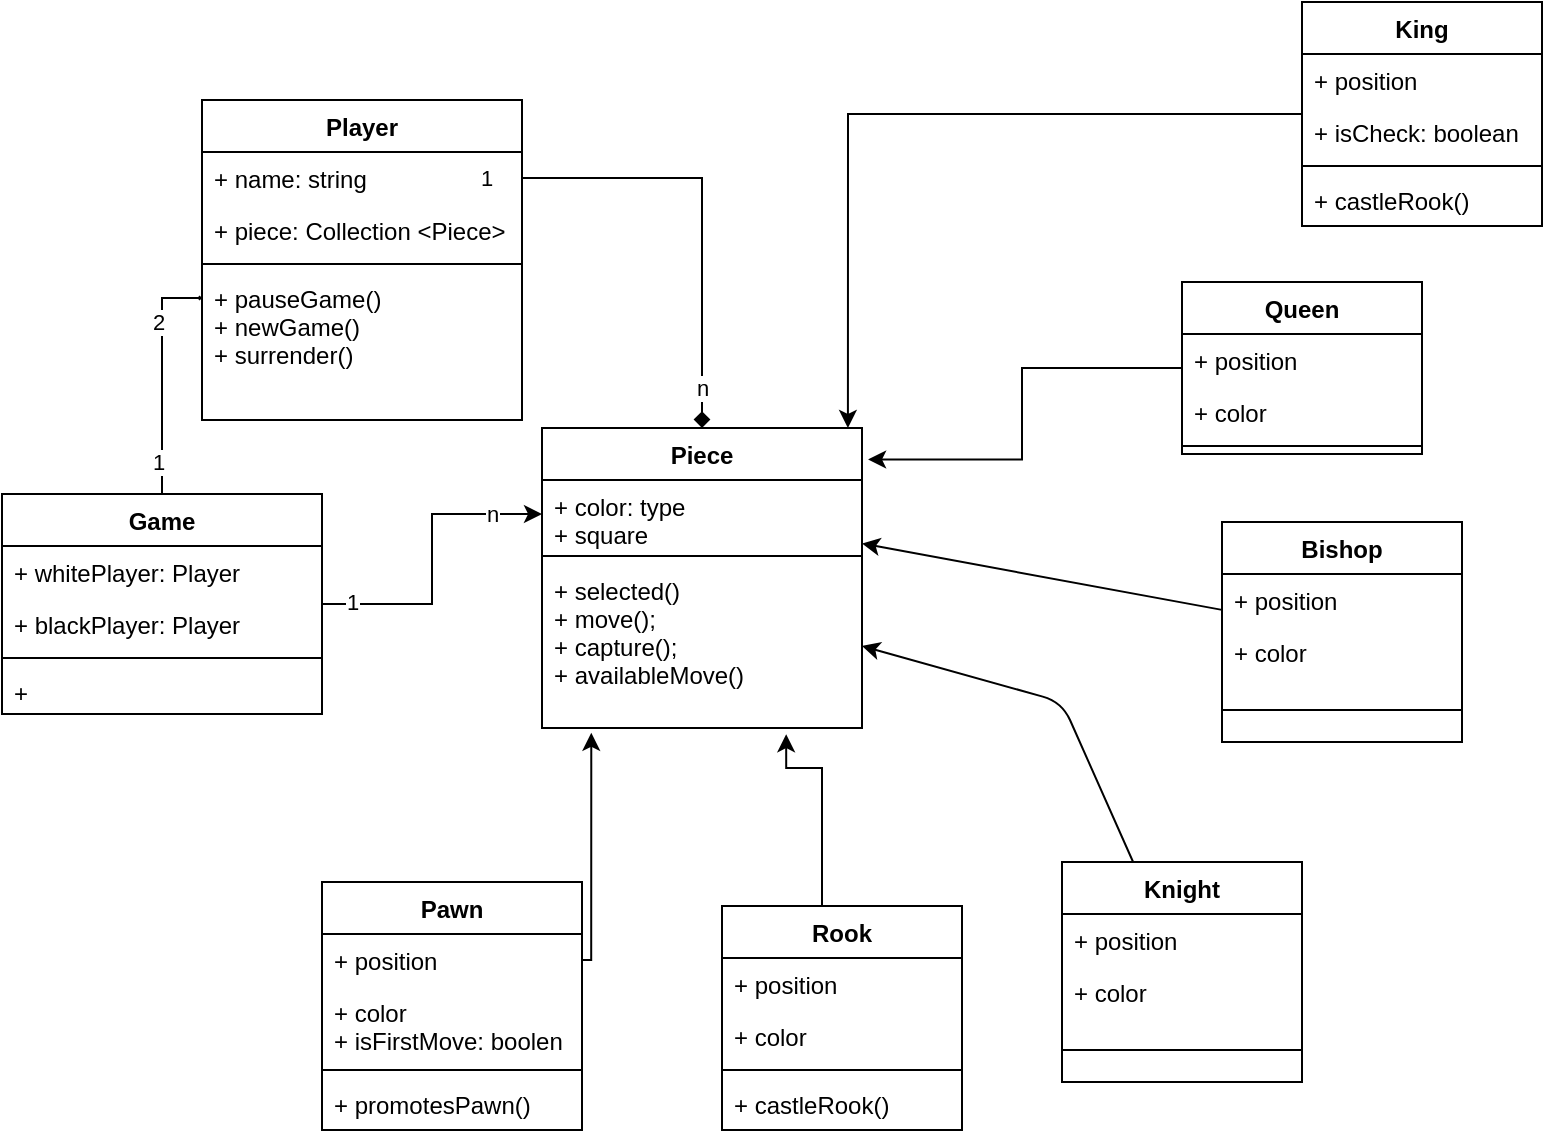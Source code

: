 <mxfile>
    <diagram id="pnhuoZnnKrmdegtzXuiS" name="Page-1">
        <mxGraphModel dx="1683" dy="467" grid="1" gridSize="10" guides="1" tooltips="1" connect="1" arrows="1" fold="1" page="1" pageScale="1" pageWidth="850" pageHeight="1100" math="0" shadow="0">
            <root>
                <mxCell id="0"/>
                <mxCell id="1" parent="0"/>
                <mxCell id="2" value="Piece" style="swimlane;fontStyle=1;align=center;verticalAlign=top;childLayout=stackLayout;horizontal=1;startSize=26;horizontalStack=0;resizeParent=1;resizeParentMax=0;resizeLast=0;collapsible=1;marginBottom=0;" vertex="1" parent="1">
                    <mxGeometry x="250" y="263" width="160" height="150" as="geometry"/>
                </mxCell>
                <mxCell id="3" value="+ color: type&#10;+ square" style="text;strokeColor=none;fillColor=none;align=left;verticalAlign=top;spacingLeft=4;spacingRight=4;overflow=hidden;rotatable=0;points=[[0,0.5],[1,0.5]];portConstraint=eastwest;" vertex="1" parent="2">
                    <mxGeometry y="26" width="160" height="34" as="geometry"/>
                </mxCell>
                <mxCell id="4" value="" style="line;strokeWidth=1;fillColor=none;align=left;verticalAlign=middle;spacingTop=-1;spacingLeft=3;spacingRight=3;rotatable=0;labelPosition=right;points=[];portConstraint=eastwest;" vertex="1" parent="2">
                    <mxGeometry y="60" width="160" height="8" as="geometry"/>
                </mxCell>
                <mxCell id="5" value="+ selected()&#10;+ move();&#10;+ capture();&#10;+ availableMove()" style="text;strokeColor=none;fillColor=none;align=left;verticalAlign=top;spacingLeft=4;spacingRight=4;overflow=hidden;rotatable=0;points=[[0,0.5],[1,0.5]];portConstraint=eastwest;" vertex="1" parent="2">
                    <mxGeometry y="68" width="160" height="82" as="geometry"/>
                </mxCell>
                <mxCell id="6" value="" style="edgeStyle=orthogonalEdgeStyle;rounded=0;orthogonalLoop=1;jettySize=auto;html=1;entryX=0.154;entryY=1.029;entryDx=0;entryDy=0;entryPerimeter=0;" edge="1" parent="1" source="7" target="5">
                    <mxGeometry relative="1" as="geometry">
                        <mxPoint x="260" y="380" as="targetPoint"/>
                        <Array as="points">
                            <mxPoint x="275" y="529"/>
                        </Array>
                    </mxGeometry>
                </mxCell>
                <mxCell id="7" value="Pawn" style="swimlane;fontStyle=1;align=center;verticalAlign=top;childLayout=stackLayout;horizontal=1;startSize=26;horizontalStack=0;resizeParent=1;resizeParentMax=0;resizeLast=0;collapsible=1;marginBottom=0;" vertex="1" parent="1">
                    <mxGeometry x="140" y="490" width="130" height="124" as="geometry"/>
                </mxCell>
                <mxCell id="8" value="+ position&#10;" style="text;strokeColor=none;fillColor=none;align=left;verticalAlign=top;spacingLeft=4;spacingRight=4;overflow=hidden;rotatable=0;points=[[0,0.5],[1,0.5]];portConstraint=eastwest;" vertex="1" parent="7">
                    <mxGeometry y="26" width="130" height="26" as="geometry"/>
                </mxCell>
                <mxCell id="9" value="+ color&#10;+ isFirstMove: boolen" style="text;strokeColor=none;fillColor=none;align=left;verticalAlign=top;spacingLeft=4;spacingRight=4;overflow=hidden;rotatable=0;points=[[0,0.5],[1,0.5]];portConstraint=eastwest;" vertex="1" parent="7">
                    <mxGeometry y="52" width="130" height="38" as="geometry"/>
                </mxCell>
                <mxCell id="10" value="" style="line;strokeWidth=1;fillColor=none;align=left;verticalAlign=middle;spacingTop=-1;spacingLeft=3;spacingRight=3;rotatable=0;labelPosition=right;points=[];portConstraint=eastwest;" vertex="1" parent="7">
                    <mxGeometry y="90" width="130" height="8" as="geometry"/>
                </mxCell>
                <mxCell id="11" value="+ promotesPawn()" style="text;strokeColor=none;fillColor=none;align=left;verticalAlign=top;spacingLeft=4;spacingRight=4;overflow=hidden;rotatable=0;points=[[0,0.5],[1,0.5]];portConstraint=eastwest;" vertex="1" parent="7">
                    <mxGeometry y="98" width="130" height="26" as="geometry"/>
                </mxCell>
                <mxCell id="12" style="edgeStyle=orthogonalEdgeStyle;rounded=0;orthogonalLoop=1;jettySize=auto;html=1;entryX=0.763;entryY=1.038;entryDx=0;entryDy=0;entryPerimeter=0;" edge="1" parent="1" source="13" target="5">
                    <mxGeometry relative="1" as="geometry">
                        <mxPoint x="430" y="403" as="targetPoint"/>
                        <Array as="points">
                            <mxPoint x="390" y="433"/>
                            <mxPoint x="372" y="433"/>
                        </Array>
                    </mxGeometry>
                </mxCell>
                <mxCell id="13" value="Rook" style="swimlane;fontStyle=1;align=center;verticalAlign=top;childLayout=stackLayout;horizontal=1;startSize=26;horizontalStack=0;resizeParent=1;resizeParentMax=0;resizeLast=0;collapsible=1;marginBottom=0;" vertex="1" parent="1">
                    <mxGeometry x="340" y="502" width="120" height="112" as="geometry"/>
                </mxCell>
                <mxCell id="14" value="+ position&#10;" style="text;strokeColor=none;fillColor=none;align=left;verticalAlign=top;spacingLeft=4;spacingRight=4;overflow=hidden;rotatable=0;points=[[0,0.5],[1,0.5]];portConstraint=eastwest;" vertex="1" parent="13">
                    <mxGeometry y="26" width="120" height="26" as="geometry"/>
                </mxCell>
                <mxCell id="15" value="+ color" style="text;strokeColor=none;fillColor=none;align=left;verticalAlign=top;spacingLeft=4;spacingRight=4;overflow=hidden;rotatable=0;points=[[0,0.5],[1,0.5]];portConstraint=eastwest;" vertex="1" parent="13">
                    <mxGeometry y="52" width="120" height="26" as="geometry"/>
                </mxCell>
                <mxCell id="16" value="" style="line;strokeWidth=1;fillColor=none;align=left;verticalAlign=middle;spacingTop=-1;spacingLeft=3;spacingRight=3;rotatable=0;labelPosition=right;points=[];portConstraint=eastwest;" vertex="1" parent="13">
                    <mxGeometry y="78" width="120" height="8" as="geometry"/>
                </mxCell>
                <mxCell id="17" value="+ castleRook()" style="text;strokeColor=none;fillColor=none;align=left;verticalAlign=top;spacingLeft=4;spacingRight=4;overflow=hidden;rotatable=0;points=[[0,0.5],[1,0.5]];portConstraint=eastwest;" vertex="1" parent="13">
                    <mxGeometry y="86" width="120" height="26" as="geometry"/>
                </mxCell>
                <mxCell id="73" style="edgeStyle=none;html=1;" edge="1" parent="1" source="24" target="3">
                    <mxGeometry relative="1" as="geometry"/>
                </mxCell>
                <mxCell id="24" value="Bishop" style="swimlane;fontStyle=1;align=center;verticalAlign=top;childLayout=stackLayout;horizontal=1;startSize=26;horizontalStack=0;resizeParent=1;resizeParentMax=0;resizeLast=0;collapsible=1;marginBottom=0;" vertex="1" parent="1">
                    <mxGeometry x="590" y="310" width="120" height="110" as="geometry"/>
                </mxCell>
                <mxCell id="25" value="+ position&#10;" style="text;strokeColor=none;fillColor=none;align=left;verticalAlign=top;spacingLeft=4;spacingRight=4;overflow=hidden;rotatable=0;points=[[0,0.5],[1,0.5]];portConstraint=eastwest;" vertex="1" parent="24">
                    <mxGeometry y="26" width="120" height="26" as="geometry"/>
                </mxCell>
                <mxCell id="26" value="+ color" style="text;strokeColor=none;fillColor=none;align=left;verticalAlign=top;spacingLeft=4;spacingRight=4;overflow=hidden;rotatable=0;points=[[0,0.5],[1,0.5]];portConstraint=eastwest;" vertex="1" parent="24">
                    <mxGeometry y="52" width="120" height="26" as="geometry"/>
                </mxCell>
                <mxCell id="27" value="" style="line;strokeWidth=1;fillColor=none;align=left;verticalAlign=middle;spacingTop=-1;spacingLeft=3;spacingRight=3;rotatable=0;labelPosition=right;points=[];portConstraint=eastwest;" vertex="1" parent="24">
                    <mxGeometry y="78" width="120" height="32" as="geometry"/>
                </mxCell>
                <mxCell id="30" style="edgeStyle=orthogonalEdgeStyle;rounded=0;orthogonalLoop=1;jettySize=auto;html=1;entryX=1.019;entryY=0.105;entryDx=0;entryDy=0;entryPerimeter=0;" edge="1" parent="1" source="31" target="2">
                    <mxGeometry relative="1" as="geometry"/>
                </mxCell>
                <mxCell id="31" value="Queen" style="swimlane;fontStyle=1;align=center;verticalAlign=top;childLayout=stackLayout;horizontal=1;startSize=26;horizontalStack=0;resizeParent=1;resizeParentMax=0;resizeLast=0;collapsible=1;marginBottom=0;" vertex="1" parent="1">
                    <mxGeometry x="570" y="190" width="120" height="86" as="geometry"/>
                </mxCell>
                <mxCell id="32" value="+ position&#10;" style="text;strokeColor=none;fillColor=none;align=left;verticalAlign=top;spacingLeft=4;spacingRight=4;overflow=hidden;rotatable=0;points=[[0,0.5],[1,0.5]];portConstraint=eastwest;" vertex="1" parent="31">
                    <mxGeometry y="26" width="120" height="26" as="geometry"/>
                </mxCell>
                <mxCell id="33" value="+ color" style="text;strokeColor=none;fillColor=none;align=left;verticalAlign=top;spacingLeft=4;spacingRight=4;overflow=hidden;rotatable=0;points=[[0,0.5],[1,0.5]];portConstraint=eastwest;" vertex="1" parent="31">
                    <mxGeometry y="52" width="120" height="26" as="geometry"/>
                </mxCell>
                <mxCell id="34" value="" style="line;strokeWidth=1;fillColor=none;align=left;verticalAlign=middle;spacingTop=-1;spacingLeft=3;spacingRight=3;rotatable=0;labelPosition=right;points=[];portConstraint=eastwest;" vertex="1" parent="31">
                    <mxGeometry y="78" width="120" height="8" as="geometry"/>
                </mxCell>
                <mxCell id="36" style="edgeStyle=orthogonalEdgeStyle;rounded=0;orthogonalLoop=1;jettySize=auto;html=1;entryX=0.956;entryY=0;entryDx=0;entryDy=0;entryPerimeter=0;" edge="1" parent="1" source="37" target="2">
                    <mxGeometry relative="1" as="geometry"/>
                </mxCell>
                <mxCell id="37" value="King" style="swimlane;fontStyle=1;align=center;verticalAlign=top;childLayout=stackLayout;horizontal=1;startSize=26;horizontalStack=0;resizeParent=1;resizeParentMax=0;resizeLast=0;collapsible=1;marginBottom=0;" vertex="1" parent="1">
                    <mxGeometry x="630" y="50" width="120" height="112" as="geometry"/>
                </mxCell>
                <mxCell id="38" value="+ position&#10;" style="text;strokeColor=none;fillColor=none;align=left;verticalAlign=top;spacingLeft=4;spacingRight=4;overflow=hidden;rotatable=0;points=[[0,0.5],[1,0.5]];portConstraint=eastwest;" vertex="1" parent="37">
                    <mxGeometry y="26" width="120" height="26" as="geometry"/>
                </mxCell>
                <mxCell id="39" value="+ isCheck: boolean" style="text;strokeColor=none;fillColor=none;align=left;verticalAlign=top;spacingLeft=4;spacingRight=4;overflow=hidden;rotatable=0;points=[[0,0.5],[1,0.5]];portConstraint=eastwest;" vertex="1" parent="37">
                    <mxGeometry y="52" width="120" height="26" as="geometry"/>
                </mxCell>
                <mxCell id="40" value="" style="line;strokeWidth=1;fillColor=none;align=left;verticalAlign=middle;spacingTop=-1;spacingLeft=3;spacingRight=3;rotatable=0;labelPosition=right;points=[];portConstraint=eastwest;" vertex="1" parent="37">
                    <mxGeometry y="78" width="120" height="8" as="geometry"/>
                </mxCell>
                <mxCell id="41" value="+ castleRook()" style="text;strokeColor=none;fillColor=none;align=left;verticalAlign=top;spacingLeft=4;spacingRight=4;overflow=hidden;rotatable=0;points=[[0,0.5],[1,0.5]];portConstraint=eastwest;" vertex="1" parent="37">
                    <mxGeometry y="86" width="120" height="26" as="geometry"/>
                </mxCell>
                <mxCell id="42" value="Player" style="swimlane;fontStyle=1;align=center;verticalAlign=top;childLayout=stackLayout;horizontal=1;startSize=26;horizontalStack=0;resizeParent=1;resizeParentMax=0;resizeLast=0;collapsible=1;marginBottom=0;" vertex="1" parent="1">
                    <mxGeometry x="80" y="99" width="160" height="160" as="geometry"/>
                </mxCell>
                <mxCell id="43" value="+ name: string" style="text;strokeColor=none;fillColor=none;align=left;verticalAlign=top;spacingLeft=4;spacingRight=4;overflow=hidden;rotatable=0;points=[[0,0.5],[1,0.5]];portConstraint=eastwest;" vertex="1" parent="42">
                    <mxGeometry y="26" width="160" height="26" as="geometry"/>
                </mxCell>
                <mxCell id="44" value="+ piece: Collection &lt;Piece&gt;" style="text;strokeColor=none;fillColor=none;align=left;verticalAlign=top;spacingLeft=4;spacingRight=4;overflow=hidden;rotatable=0;points=[[0,0.5],[1,0.5]];portConstraint=eastwest;" vertex="1" parent="42">
                    <mxGeometry y="52" width="160" height="26" as="geometry"/>
                </mxCell>
                <mxCell id="45" value="" style="line;strokeWidth=1;fillColor=none;align=left;verticalAlign=middle;spacingTop=-1;spacingLeft=3;spacingRight=3;rotatable=0;labelPosition=right;points=[];portConstraint=eastwest;" vertex="1" parent="42">
                    <mxGeometry y="78" width="160" height="8" as="geometry"/>
                </mxCell>
                <mxCell id="46" value="+ pauseGame()&#10;+ newGame()&#10;+ surrender()" style="text;strokeColor=none;fillColor=none;align=left;verticalAlign=top;spacingLeft=4;spacingRight=4;overflow=hidden;rotatable=0;points=[[0,0.5],[1,0.5]];portConstraint=eastwest;" vertex="1" parent="42">
                    <mxGeometry y="86" width="160" height="74" as="geometry"/>
                </mxCell>
                <mxCell id="47" style="edgeStyle=orthogonalEdgeStyle;rounded=0;orthogonalLoop=1;jettySize=auto;html=1;entryX=0.5;entryY=0;entryDx=0;entryDy=0;endArrow=diamond;endFill=1;" edge="1" parent="1" source="43" target="2">
                    <mxGeometry relative="1" as="geometry"/>
                </mxCell>
                <mxCell id="48" value="1" style="edgeLabel;html=1;align=center;verticalAlign=middle;resizable=0;points=[];" vertex="1" connectable="0" parent="47">
                    <mxGeometry x="-0.225" y="1" relative="1" as="geometry">
                        <mxPoint x="-102" y="1" as="offset"/>
                    </mxGeometry>
                </mxCell>
                <mxCell id="49" value="n" style="edgeLabel;html=1;align=center;verticalAlign=middle;resizable=0;points=[];" vertex="1" connectable="0" parent="47">
                    <mxGeometry x="0.809" y="2" relative="1" as="geometry">
                        <mxPoint x="-2" as="offset"/>
                    </mxGeometry>
                </mxCell>
                <mxCell id="50" style="edgeStyle=orthogonalEdgeStyle;rounded=0;orthogonalLoop=1;jettySize=auto;html=1;" edge="1" parent="1" source="56" target="3">
                    <mxGeometry relative="1" as="geometry"/>
                </mxCell>
                <mxCell id="51" value="1" style="edgeLabel;html=1;align=center;verticalAlign=middle;resizable=0;points=[];" vertex="1" connectable="0" parent="50">
                    <mxGeometry x="-0.806" y="1" relative="1" as="geometry">
                        <mxPoint as="offset"/>
                    </mxGeometry>
                </mxCell>
                <mxCell id="52" value="n" style="edgeLabel;html=1;align=center;verticalAlign=middle;resizable=0;points=[];" vertex="1" connectable="0" parent="50">
                    <mxGeometry x="0.677" y="-2" relative="1" as="geometry">
                        <mxPoint y="-2" as="offset"/>
                    </mxGeometry>
                </mxCell>
                <mxCell id="53" style="edgeStyle=orthogonalEdgeStyle;rounded=0;orthogonalLoop=1;jettySize=auto;html=1;endSize=0;endArrow=diamond;endFill=1;" edge="1" parent="1" source="56" target="46">
                    <mxGeometry relative="1" as="geometry">
                        <Array as="points">
                            <mxPoint x="60" y="198"/>
                        </Array>
                    </mxGeometry>
                </mxCell>
                <mxCell id="54" value="1" style="edgeLabel;html=1;align=center;verticalAlign=middle;resizable=0;points=[];" vertex="1" connectable="0" parent="53">
                    <mxGeometry x="-0.729" y="-3" relative="1" as="geometry">
                        <mxPoint x="-5" as="offset"/>
                    </mxGeometry>
                </mxCell>
                <mxCell id="55" value="2" style="edgeLabel;html=1;align=center;verticalAlign=middle;resizable=0;points=[];" vertex="1" connectable="0" parent="53">
                    <mxGeometry x="0.458" y="2" relative="1" as="geometry">
                        <mxPoint as="offset"/>
                    </mxGeometry>
                </mxCell>
                <mxCell id="56" value="Game" style="swimlane;fontStyle=1;align=center;verticalAlign=top;childLayout=stackLayout;horizontal=1;startSize=26;horizontalStack=0;resizeParent=1;resizeParentMax=0;resizeLast=0;collapsible=1;marginBottom=0;" vertex="1" parent="1">
                    <mxGeometry x="-20" y="296" width="160" height="110" as="geometry"/>
                </mxCell>
                <mxCell id="57" value="+ whitePlayer: Player" style="text;strokeColor=none;fillColor=none;align=left;verticalAlign=top;spacingLeft=4;spacingRight=4;overflow=hidden;rotatable=0;points=[[0,0.5],[1,0.5]];portConstraint=eastwest;" vertex="1" parent="56">
                    <mxGeometry y="26" width="160" height="26" as="geometry"/>
                </mxCell>
                <mxCell id="58" value="+ blackPlayer: Player" style="text;strokeColor=none;fillColor=none;align=left;verticalAlign=top;spacingLeft=4;spacingRight=4;overflow=hidden;rotatable=0;points=[[0,0.5],[1,0.5]];portConstraint=eastwest;" vertex="1" parent="56">
                    <mxGeometry y="52" width="160" height="26" as="geometry"/>
                </mxCell>
                <mxCell id="59" value="" style="line;strokeWidth=1;fillColor=none;align=left;verticalAlign=middle;spacingTop=-1;spacingLeft=3;spacingRight=3;rotatable=0;labelPosition=right;points=[];portConstraint=eastwest;" vertex="1" parent="56">
                    <mxGeometry y="78" width="160" height="8" as="geometry"/>
                </mxCell>
                <mxCell id="60" value="+ " style="text;strokeColor=none;fillColor=none;align=left;verticalAlign=top;spacingLeft=4;spacingRight=4;overflow=hidden;rotatable=0;points=[[0,0.5],[1,0.5]];portConstraint=eastwest;" vertex="1" parent="56">
                    <mxGeometry y="86" width="160" height="24" as="geometry"/>
                </mxCell>
                <mxCell id="61" style="edgeStyle=none;rounded=0;orthogonalLoop=1;jettySize=auto;html=1;exitX=0.75;exitY=0;exitDx=0;exitDy=0;endSize=0;" edge="1" parent="1" source="7" target="7">
                    <mxGeometry relative="1" as="geometry"/>
                </mxCell>
                <mxCell id="71" style="edgeStyle=none;html=1;entryX=1;entryY=0.5;entryDx=0;entryDy=0;" edge="1" parent="1" source="67" target="5">
                    <mxGeometry relative="1" as="geometry">
                        <Array as="points">
                            <mxPoint x="510" y="400"/>
                        </Array>
                    </mxGeometry>
                </mxCell>
                <mxCell id="67" value="Knight" style="swimlane;fontStyle=1;align=center;verticalAlign=top;childLayout=stackLayout;horizontal=1;startSize=26;horizontalStack=0;resizeParent=1;resizeParentMax=0;resizeLast=0;collapsible=1;marginBottom=0;" vertex="1" parent="1">
                    <mxGeometry x="510" y="480" width="120" height="110" as="geometry"/>
                </mxCell>
                <mxCell id="68" value="+ position&#10;" style="text;strokeColor=none;fillColor=none;align=left;verticalAlign=top;spacingLeft=4;spacingRight=4;overflow=hidden;rotatable=0;points=[[0,0.5],[1,0.5]];portConstraint=eastwest;" vertex="1" parent="67">
                    <mxGeometry y="26" width="120" height="26" as="geometry"/>
                </mxCell>
                <mxCell id="69" value="+ color" style="text;strokeColor=none;fillColor=none;align=left;verticalAlign=top;spacingLeft=4;spacingRight=4;overflow=hidden;rotatable=0;points=[[0,0.5],[1,0.5]];portConstraint=eastwest;" vertex="1" parent="67">
                    <mxGeometry y="52" width="120" height="26" as="geometry"/>
                </mxCell>
                <mxCell id="70" value="" style="line;strokeWidth=1;fillColor=none;align=left;verticalAlign=middle;spacingTop=-1;spacingLeft=3;spacingRight=3;rotatable=0;labelPosition=right;points=[];portConstraint=eastwest;" vertex="1" parent="67">
                    <mxGeometry y="78" width="120" height="32" as="geometry"/>
                </mxCell>
            </root>
        </mxGraphModel>
    </diagram>
</mxfile>